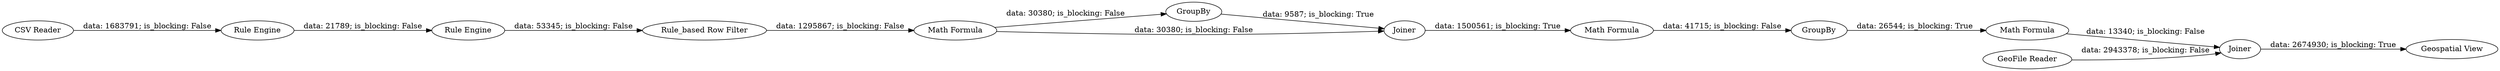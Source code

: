 digraph {
	"8319169813577401838_1" [label="CSV Reader"]
	"8319169813577401838_6" [label=GroupBy]
	"8319169813577401838_10" [label="Math Formula"]
	"8319169813577401838_13" [label="Geospatial View"]
	"8319169813577401838_3" [label="Rule Engine"]
	"8319169813577401838_5" [label="Math Formula"]
	"8319169813577401838_7" [label=Joiner]
	"8319169813577401838_2" [label="Rule Engine"]
	"8319169813577401838_8" [label="Math Formula"]
	"8319169813577401838_11" [label="GeoFile Reader"]
	"8319169813577401838_12" [label=Joiner]
	"8319169813577401838_4" [label="Rule_based Row Filter"]
	"8319169813577401838_9" [label=GroupBy]
	"8319169813577401838_10" -> "8319169813577401838_12" [label="data: 13340; is_blocking: False"]
	"8319169813577401838_2" -> "8319169813577401838_3" [label="data: 21789; is_blocking: False"]
	"8319169813577401838_5" -> "8319169813577401838_7" [label="data: 30380; is_blocking: False"]
	"8319169813577401838_5" -> "8319169813577401838_6" [label="data: 30380; is_blocking: False"]
	"8319169813577401838_9" -> "8319169813577401838_10" [label="data: 26544; is_blocking: True"]
	"8319169813577401838_11" -> "8319169813577401838_12" [label="data: 2943378; is_blocking: False"]
	"8319169813577401838_7" -> "8319169813577401838_8" [label="data: 1500561; is_blocking: True"]
	"8319169813577401838_3" -> "8319169813577401838_4" [label="data: 53345; is_blocking: False"]
	"8319169813577401838_6" -> "8319169813577401838_7" [label="data: 9587; is_blocking: True"]
	"8319169813577401838_4" -> "8319169813577401838_5" [label="data: 1295867; is_blocking: False"]
	"8319169813577401838_8" -> "8319169813577401838_9" [label="data: 41715; is_blocking: False"]
	"8319169813577401838_1" -> "8319169813577401838_2" [label="data: 1683791; is_blocking: False"]
	"8319169813577401838_12" -> "8319169813577401838_13" [label="data: 2674930; is_blocking: True"]
	rankdir=LR
}
